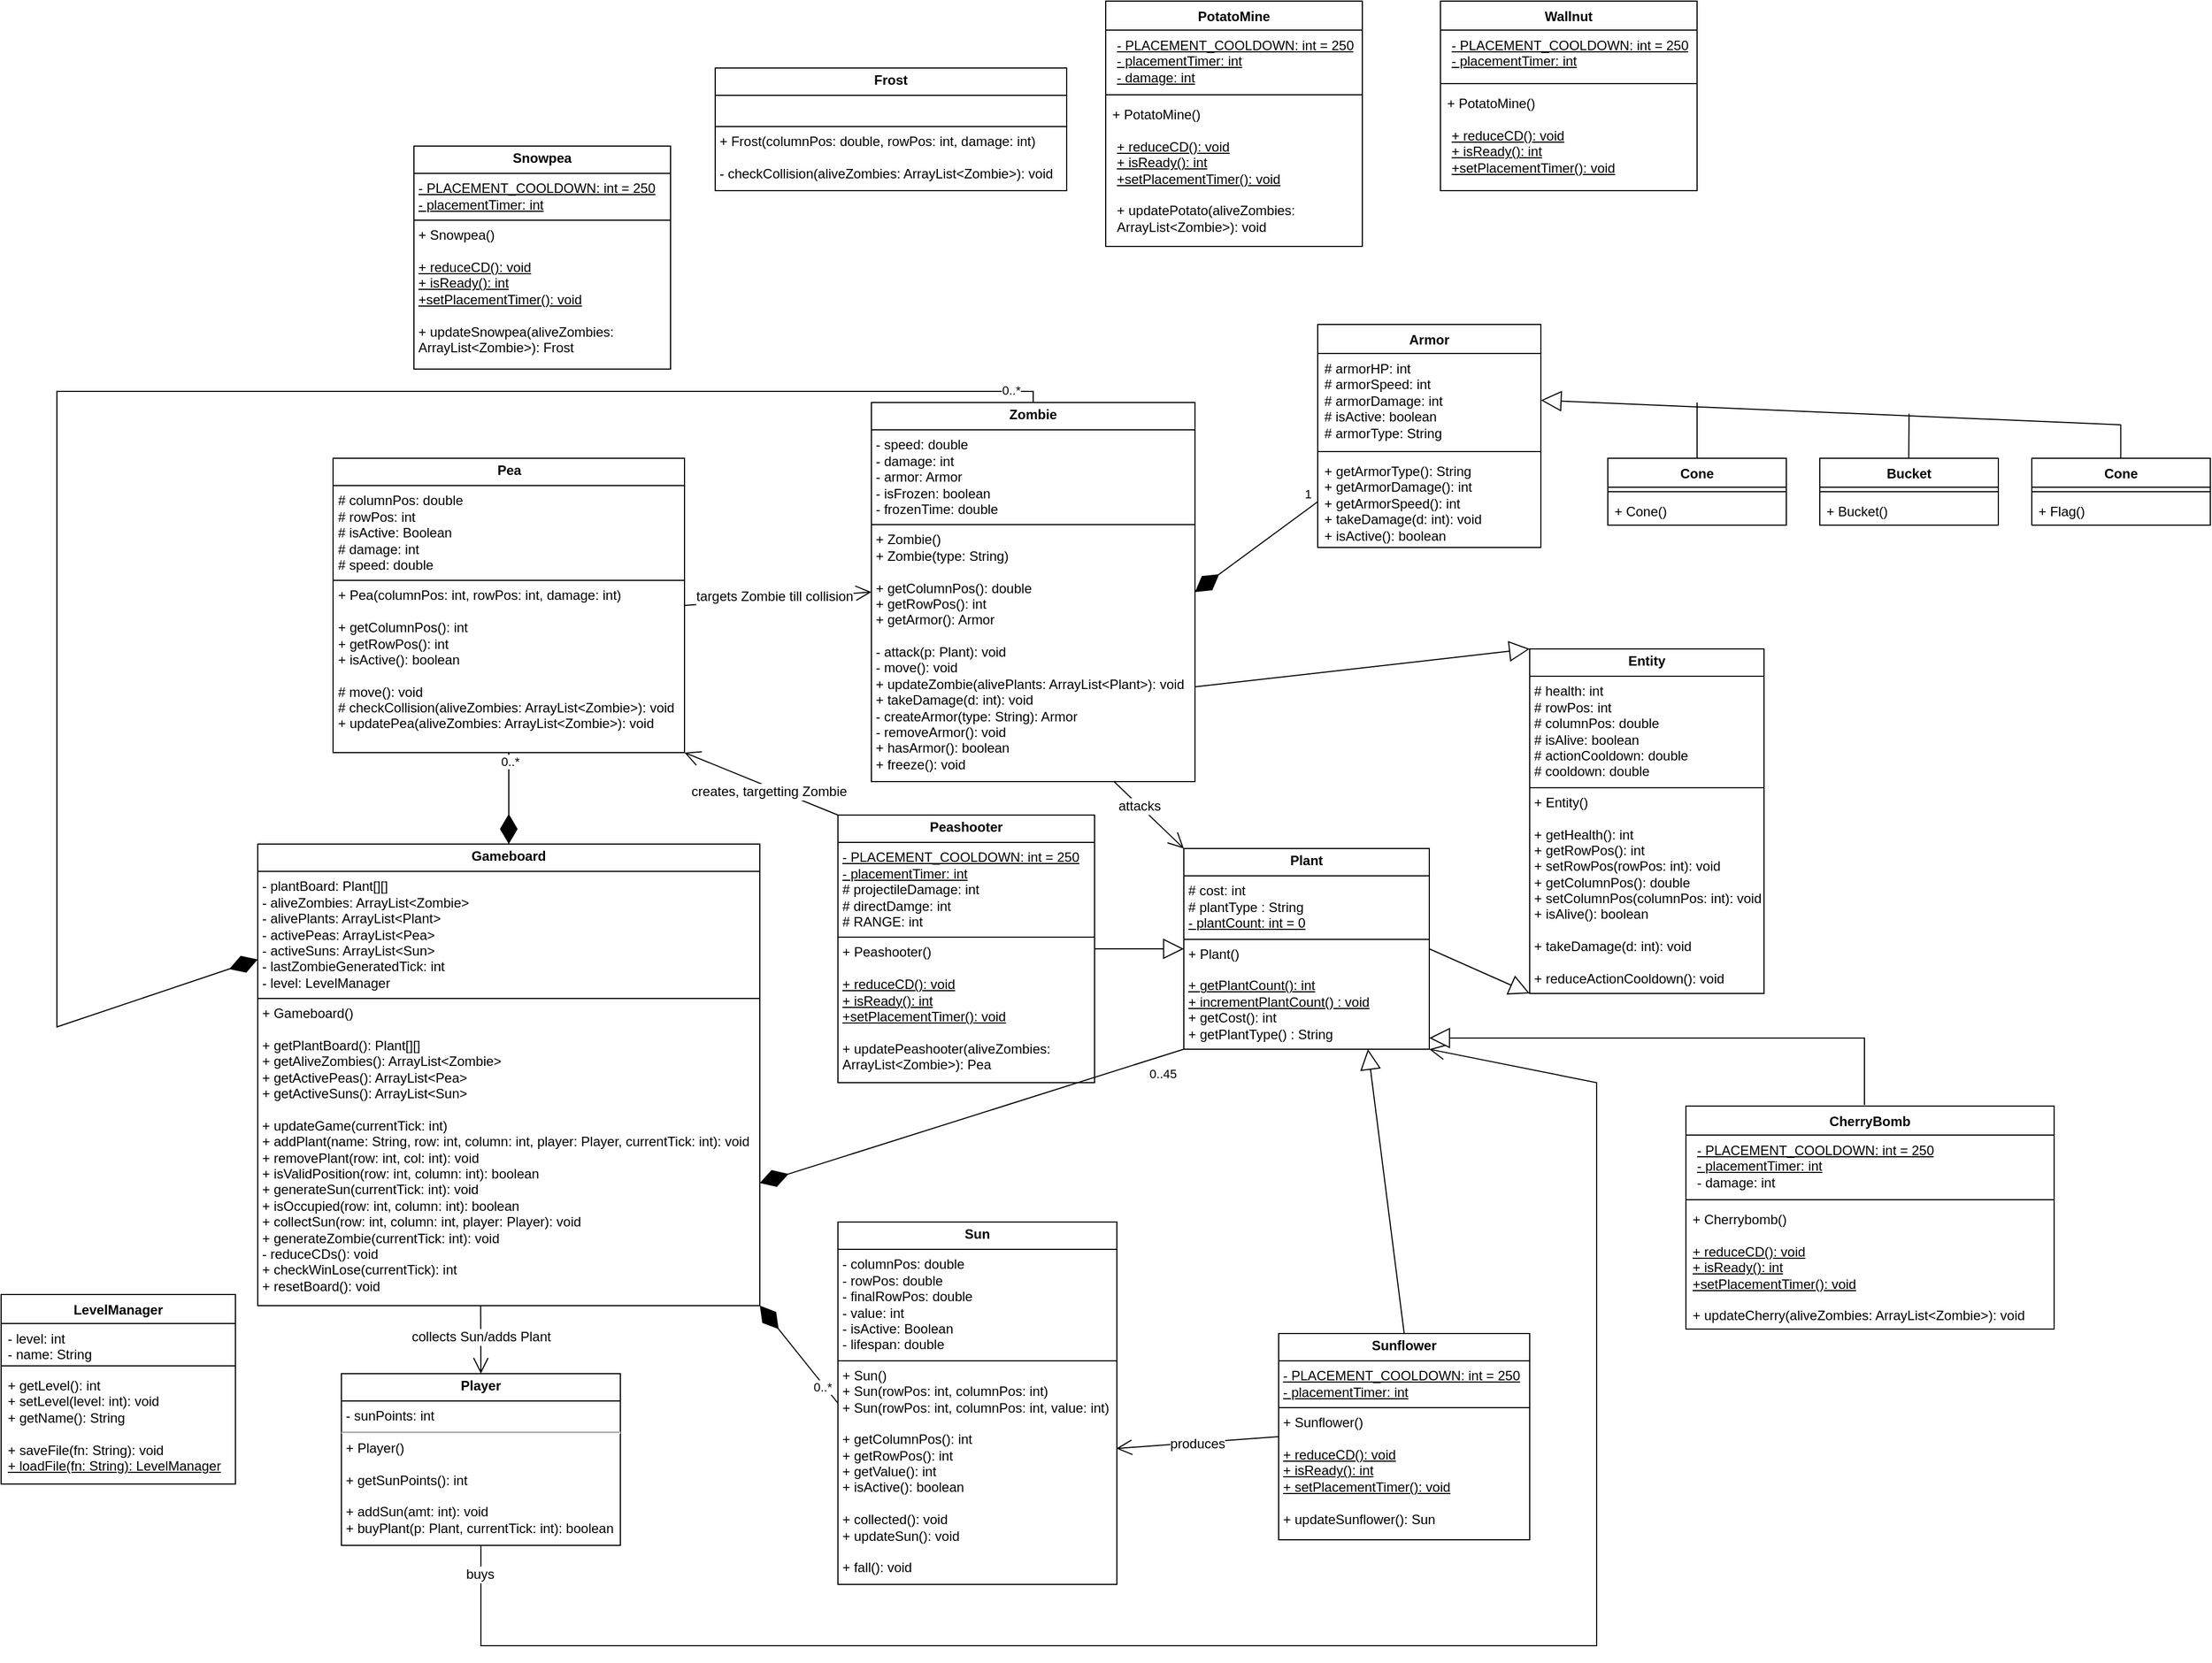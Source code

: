 <mxfile version="28.0.7">
  <diagram name="Page-1" id="GPC6U0_i0DCwLjvrMTU9">
    <mxGraphModel dx="920" dy="1675" grid="1" gridSize="10" guides="1" tooltips="1" connect="1" arrows="1" fold="1" page="1" pageScale="1" pageWidth="827" pageHeight="1169" math="0" shadow="0">
      <root>
        <mxCell id="0" />
        <mxCell id="1" parent="0" />
        <mxCell id="ltTBk6ZlmcBpMzxAJ-U_-1" value="&lt;p style=&quot;margin:0px;margin-top:4px;text-align:center;&quot;&gt;&lt;b&gt;Zombie&lt;/b&gt;&lt;/p&gt;&lt;hr size=&quot;1&quot; style=&quot;border-style:solid;&quot;&gt;&lt;p style=&quot;margin:0px;margin-left:4px;&quot;&gt;- speed: double&lt;span style=&quot;white-space: pre;&quot;&gt;&#x9;&lt;/span&gt;&lt;/p&gt;&lt;p style=&quot;margin:0px;margin-left:4px;&quot;&gt;- damage: int&lt;/p&gt;&lt;p style=&quot;margin:0px;margin-left:4px;&quot;&gt;- armor: Armor&lt;/p&gt;&lt;p style=&quot;margin:0px;margin-left:4px;&quot;&gt;- isFrozen: boolean&lt;/p&gt;&lt;p style=&quot;margin:0px;margin-left:4px;&quot;&gt;- frozenTime: double&lt;/p&gt;&lt;hr size=&quot;1&quot; style=&quot;border-style:solid;&quot;&gt;&lt;p style=&quot;margin:0px;margin-left:4px;&quot;&gt;+ Zombie()&lt;/p&gt;&lt;p style=&quot;margin:0px;margin-left:4px;&quot;&gt;+ Zombie(type: String)&lt;/p&gt;&lt;p style=&quot;margin: 0px 0px 0px 4px;&quot;&gt;&lt;br&gt;&lt;/p&gt;&lt;p style=&quot;margin: 0px 0px 0px 4px;&quot;&gt;+ getColumnPos(): double&lt;/p&gt;&lt;p style=&quot;margin: 0px 0px 0px 4px;&quot;&gt;+ getRowPos(): int&lt;/p&gt;&lt;p style=&quot;margin: 0px 0px 0px 4px;&quot;&gt;+ getArmor(): Armor&lt;/p&gt;&lt;p style=&quot;margin: 0px 0px 0px 4px;&quot;&gt;&lt;span style=&quot;background-color: transparent; color: light-dark(rgb(0, 0, 0), rgb(255, 255, 255));&quot;&gt;&lt;br&gt;&lt;/span&gt;&lt;/p&gt;&lt;p style=&quot;margin: 0px 0px 0px 4px;&quot;&gt;&lt;span style=&quot;background-color: transparent; color: light-dark(rgb(0, 0, 0), rgb(255, 255, 255));&quot;&gt;-&lt;/span&gt;&lt;span style=&quot;background-color: transparent; color: light-dark(rgb(0, 0, 0), rgb(255, 255, 255));&quot;&gt;&amp;nbsp;attack(p: Plant): void&lt;/span&gt;&lt;/p&gt;&lt;p style=&quot;margin: 0px 0px 0px 4px;&quot;&gt;- move(): void&lt;/p&gt;&lt;p style=&quot;margin: 0px 0px 0px 4px;&quot;&gt;+ updateZombie(alivePlants: ArrayList&amp;lt;Plant&amp;gt;): void&lt;/p&gt;&lt;p style=&quot;margin: 0px 0px 0px 4px;&quot;&gt;+ takeDamage(d: int): void&lt;/p&gt;&lt;p style=&quot;margin: 0px 0px 0px 4px;&quot;&gt;- createArmor(type: String): Armor&lt;/p&gt;&lt;p style=&quot;margin: 0px 0px 0px 4px;&quot;&gt;- removeArmor(): void&lt;/p&gt;&lt;p style=&quot;margin: 0px 0px 0px 4px;&quot;&gt;+ hasArmor(): boolean&lt;/p&gt;&lt;p style=&quot;margin: 0px 0px 0px 4px;&quot;&gt;+ freeze(): void&amp;nbsp;&lt;/p&gt;" style="verticalAlign=top;align=left;overflow=fill;html=1;whiteSpace=wrap;" parent="1" vertex="1">
          <mxGeometry x="870" y="-570" width="290" height="340" as="geometry" />
        </mxCell>
        <mxCell id="ltTBk6ZlmcBpMzxAJ-U_-2" value="&lt;p style=&quot;margin:0px;margin-top:4px;text-align:center;&quot;&gt;&lt;b&gt;Plant&lt;/b&gt;&lt;/p&gt;&lt;hr size=&quot;1&quot; style=&quot;border-style:solid;&quot;&gt;&lt;p style=&quot;margin:0px;margin-left:4px;&quot;&gt;# cost: int&lt;/p&gt;&lt;p style=&quot;margin:0px;margin-left:4px;&quot;&gt;# plantType : String&lt;/p&gt;&lt;p style=&quot;margin:0px;margin-left:4px;&quot;&gt;&lt;u&gt;- plantCount: int = 0&lt;/u&gt;&lt;/p&gt;&lt;hr size=&quot;1&quot; style=&quot;border-style:solid;&quot;&gt;&lt;p style=&quot;margin:0px;margin-left:4px;&quot;&gt;+ Plant()&lt;/p&gt;&lt;p style=&quot;margin:0px;margin-left:4px;&quot;&gt;&lt;br&gt;&lt;/p&gt;&lt;p style=&quot;margin:0px;margin-left:4px;&quot;&gt;&lt;u&gt;+ getPlantCount(): int&lt;/u&gt;&lt;/p&gt;&lt;p style=&quot;margin:0px;margin-left:4px;&quot;&gt;&lt;u&gt;+ incrementPlantCount() : void&lt;/u&gt;&lt;/p&gt;&lt;p style=&quot;margin:0px;margin-left:4px;&quot;&gt;+ getCost(): int&lt;/p&gt;&lt;p style=&quot;margin: 0px 0px 0px 4px;&quot;&gt;+ getPlantType() : String&lt;/p&gt;&lt;p style=&quot;margin: 0px 0px 0px 4px;&quot;&gt;&lt;span style=&quot;background-color: transparent; color: light-dark(rgb(0, 0, 0), rgb(255, 255, 255));&quot;&gt;&lt;br&gt;&lt;/span&gt;&lt;/p&gt;&lt;p style=&quot;margin: 0px 0px 0px 4px;&quot;&gt;&lt;span style=&quot;background-color: transparent; color: light-dark(rgb(0, 0, 0), rgb(255, 255, 255));&quot;&gt;&lt;br&gt;&lt;/span&gt;&lt;/p&gt;&lt;p style=&quot;margin: 0px 0px 0px 4px;&quot;&gt;&lt;span style=&quot;background-color: transparent; color: light-dark(rgb(0, 0, 0), rgb(255, 255, 255));&quot;&gt;&lt;br&gt;&lt;/span&gt;&lt;/p&gt;" style="verticalAlign=top;align=left;overflow=fill;html=1;whiteSpace=wrap;" parent="1" vertex="1">
          <mxGeometry x="1150" y="-170" width="220" height="180" as="geometry" />
        </mxCell>
        <mxCell id="ltTBk6ZlmcBpMzxAJ-U_-3" value="&lt;p style=&quot;margin:0px;margin-top:4px;text-align:center;&quot;&gt;&lt;b&gt;Sunflower&lt;/b&gt;&lt;/p&gt;&lt;hr size=&quot;1&quot; style=&quot;border-style:solid;&quot;&gt;&lt;p style=&quot;margin:0px;margin-left:4px;&quot;&gt;&lt;u style=&quot;background-color: transparent; color: light-dark(rgb(0, 0, 0), rgb(255, 255, 255));&quot;&gt;- PLACEMENT_COOLDOWN: int = 250&lt;/u&gt;&lt;/p&gt;&lt;p style=&quot;margin: 0px 0px 0px 4px;&quot;&gt;&lt;u&gt;- placementTimer: int&lt;/u&gt;&lt;/p&gt;&lt;hr size=&quot;1&quot; style=&quot;border-style:solid;&quot;&gt;&lt;p style=&quot;margin:0px;margin-left:4px;&quot;&gt;+ Sunflower()&lt;/p&gt;&lt;p style=&quot;margin:0px;margin-left:4px;&quot;&gt;&lt;u style=&quot;background-color: transparent; color: light-dark(rgb(0, 0, 0), rgb(255, 255, 255));&quot;&gt;&lt;br&gt;&lt;/u&gt;&lt;/p&gt;&lt;p style=&quot;margin:0px;margin-left:4px;&quot;&gt;&lt;u style=&quot;background-color: transparent; color: light-dark(rgb(0, 0, 0), rgb(255, 255, 255));&quot;&gt;+ reduceCD(): void&lt;/u&gt;&lt;/p&gt;&lt;p style=&quot;margin:0px;margin-left:4px;&quot;&gt;&lt;u style=&quot;background-color: transparent; color: light-dark(rgb(0, 0, 0), rgb(255, 255, 255));&quot;&gt;+ isReady(): int&lt;/u&gt;&lt;/p&gt;&lt;p style=&quot;margin:0px;margin-left:4px;&quot;&gt;&lt;u style=&quot;background-color: transparent; color: light-dark(rgb(0, 0, 0), rgb(255, 255, 255));&quot;&gt;+ setPlacementTimer(): void&lt;/u&gt;&lt;/p&gt;&lt;p style=&quot;margin:0px;margin-left:4px;&quot;&gt;&lt;br&gt;&lt;/p&gt;&lt;p style=&quot;margin:0px;margin-left:4px;&quot;&gt;+ updateSunflower(): Sun&lt;/p&gt;&lt;p style=&quot;margin:0px;margin-left:4px;&quot;&gt;&lt;br&gt;&lt;/p&gt;&lt;p style=&quot;margin:0px;margin-left:4px;&quot;&gt;&lt;br&gt;&lt;/p&gt;" style="verticalAlign=top;align=left;overflow=fill;html=1;whiteSpace=wrap;" parent="1" vertex="1">
          <mxGeometry x="1235" y="265" width="225" height="185" as="geometry" />
        </mxCell>
        <mxCell id="ltTBk6ZlmcBpMzxAJ-U_-4" value="&lt;p style=&quot;margin:0px;margin-top:4px;text-align:center;&quot;&gt;&lt;b&gt;Entity&lt;/b&gt;&lt;/p&gt;&lt;hr size=&quot;1&quot; style=&quot;border-style:solid;&quot;&gt;&lt;p style=&quot;margin:0px;margin-left:4px;&quot;&gt;# health: int&lt;/p&gt;&lt;p style=&quot;margin:0px;margin-left:4px;&quot;&gt;# rowPos: int&lt;/p&gt;&lt;p style=&quot;margin:0px;margin-left:4px;&quot;&gt;# columnPos: double&lt;/p&gt;&lt;p style=&quot;margin:0px;margin-left:4px;&quot;&gt;# isAlive: boolean&lt;/p&gt;&lt;p style=&quot;margin:0px;margin-left:4px;&quot;&gt;# actionCooldown: double&lt;/p&gt;&lt;p style=&quot;margin:0px;margin-left:4px;&quot;&gt;# cooldown: double&lt;/p&gt;&lt;hr size=&quot;1&quot; style=&quot;border-style:solid;&quot;&gt;&lt;p style=&quot;margin:0px;margin-left:4px;&quot;&gt;+ Entity()&lt;/p&gt;&lt;p style=&quot;margin:0px;margin-left:4px;&quot;&gt;&lt;br&gt;&lt;/p&gt;&lt;p style=&quot;margin: 0px 0px 0px 4px;&quot;&gt;+ getHealth(): int&lt;/p&gt;&lt;p style=&quot;margin: 0px 0px 0px 4px;&quot;&gt;+ getRowPos(): int&lt;/p&gt;&lt;p style=&quot;margin: 0px 0px 0px 4px;&quot;&gt;+ setRowPos(rowPos: int): void&lt;/p&gt;&lt;p style=&quot;margin: 0px 0px 0px 4px;&quot;&gt;+ getColumnPos(): double&lt;/p&gt;&lt;p style=&quot;margin: 0px 0px 0px 4px;&quot;&gt;+ setColumnPos(columnPos: int): void&lt;/p&gt;&lt;p style=&quot;margin: 0px 0px 0px 4px;&quot;&gt;+ isAlive(): boolean&lt;/p&gt;&lt;p style=&quot;margin: 0px 0px 0px 4px;&quot;&gt;&lt;br&gt;&lt;/p&gt;&lt;p style=&quot;margin:0px;margin-left:4px;&quot;&gt;+ takeDamage(d: int): void&lt;/p&gt;&lt;p style=&quot;margin:0px;margin-left:4px;&quot;&gt;&lt;br&gt;&lt;/p&gt;&lt;p style=&quot;margin:0px;margin-left:4px;&quot;&gt;+ reduceActionCooldown(): void&lt;/p&gt;&lt;p style=&quot;margin:0px;margin-left:4px;&quot;&gt;&lt;br&gt;&lt;/p&gt;" style="verticalAlign=top;align=left;overflow=fill;html=1;whiteSpace=wrap;" parent="1" vertex="1">
          <mxGeometry x="1460" y="-349" width="210" height="309" as="geometry" />
        </mxCell>
        <mxCell id="ltTBk6ZlmcBpMzxAJ-U_-5" value="&lt;p style=&quot;margin:0px;margin-top:4px;text-align:center;&quot;&gt;&lt;b&gt;Peashooter&lt;/b&gt;&lt;/p&gt;&lt;hr size=&quot;1&quot; style=&quot;border-style:solid;&quot;&gt;&lt;p style=&quot;margin: 0px 0px 0px 4px;&quot;&gt;&lt;u&gt;- PLACEMENT_COOLDOWN: int = 250&lt;/u&gt;&lt;/p&gt;&lt;p style=&quot;margin: 0px 0px 0px 4px;&quot;&gt;&lt;u&gt;- placementTimer: int&lt;/u&gt;&lt;/p&gt;&lt;p style=&quot;margin:0px;margin-left:4px;&quot;&gt;&lt;span style=&quot;background-color: transparent; color: light-dark(rgb(0, 0, 0), rgb(255, 255, 255));&quot;&gt;# projectileDamage: int&lt;/span&gt;&lt;/p&gt;&lt;p style=&quot;margin:0px;margin-left:4px;&quot;&gt;# directDamge: int&lt;/p&gt;&lt;p style=&quot;margin:0px;margin-left:4px;&quot;&gt;# RANGE: int&lt;/p&gt;&lt;hr size=&quot;1&quot; style=&quot;border-style:solid;&quot;&gt;&lt;p style=&quot;margin:0px;margin-left:4px;&quot;&gt;+ Peashooter()&lt;/p&gt;&lt;p style=&quot;margin:0px;margin-left:4px;&quot;&gt;&lt;br&gt;&lt;/p&gt;&lt;p style=&quot;margin: 0px 0px 0px 4px;&quot;&gt;&lt;u style=&quot;background-color: transparent; color: light-dark(rgb(0, 0, 0), rgb(255, 255, 255));&quot;&gt;+ reduceCD(): void&lt;/u&gt;&lt;/p&gt;&lt;p style=&quot;margin: 0px 0px 0px 4px;&quot;&gt;&lt;u style=&quot;background-color: transparent; color: light-dark(rgb(0, 0, 0), rgb(255, 255, 255));&quot;&gt;+ isReady(): int&lt;/u&gt;&lt;/p&gt;&lt;p style=&quot;margin: 0px 0px 0px 4px;&quot;&gt;&lt;u style=&quot;background-color: transparent; color: light-dark(rgb(0, 0, 0), rgb(255, 255, 255));&quot;&gt;+setPlacementTimer(): void&lt;/u&gt;&lt;/p&gt;&lt;p style=&quot;margin: 0px 0px 0px 4px;&quot;&gt;&lt;span style=&quot;background-color: transparent; color: light-dark(rgb(0, 0, 0), rgb(255, 255, 255));&quot;&gt;&lt;br&gt;&lt;/span&gt;&lt;/p&gt;&lt;p style=&quot;margin: 0px 0px 0px 4px;&quot;&gt;+ updatePeashooter(aliveZombies: ArrayList&amp;lt;Zombie&amp;gt;): Pea&lt;/p&gt;" style="verticalAlign=top;align=left;overflow=fill;html=1;whiteSpace=wrap;" parent="1" vertex="1">
          <mxGeometry x="840" y="-200" width="230" height="240" as="geometry" />
        </mxCell>
        <mxCell id="ltTBk6ZlmcBpMzxAJ-U_-6" value="&lt;p style=&quot;margin:0px;margin-top:4px;text-align:center;&quot;&gt;&lt;b&gt;Player&lt;/b&gt;&lt;/p&gt;&lt;hr size=&quot;1&quot; style=&quot;border-style:solid;&quot;&gt;&lt;p style=&quot;margin:0px;margin-left:4px;&quot;&gt;&lt;span style=&quot;background-color: transparent; color: light-dark(rgb(0, 0, 0), rgb(255, 255, 255));&quot;&gt;- sunPoints: int&lt;/span&gt;&lt;/p&gt;&lt;hr&gt;&lt;p style=&quot;margin:0px;margin-left:4px;&quot;&gt;+ Player()&lt;/p&gt;&lt;p style=&quot;margin:0px;margin-left:4px;&quot;&gt;&lt;br&gt;&lt;/p&gt;&lt;p style=&quot;margin:0px;margin-left:4px;&quot;&gt;+ getSunPoints(): int&lt;/p&gt;&lt;p style=&quot;margin:0px;margin-left:4px;&quot;&gt;&lt;br&gt;&lt;/p&gt;&lt;p style=&quot;margin:0px;margin-left:4px;&quot;&gt;+ addSun(amt: int): void&lt;/p&gt;&lt;p style=&quot;margin:0px;margin-left:4px;&quot;&gt;+ buyPlant(p: Plant, currentTick: int): boolean&lt;/p&gt;&lt;p style=&quot;margin:0px;margin-left:4px;&quot;&gt;&lt;br&gt;&lt;/p&gt;" style="verticalAlign=top;align=left;overflow=fill;html=1;whiteSpace=wrap;" parent="1" vertex="1">
          <mxGeometry x="395" y="301" width="250" height="154" as="geometry" />
        </mxCell>
        <mxCell id="ltTBk6ZlmcBpMzxAJ-U_-7" value="&lt;p style=&quot;margin:0px;margin-top:4px;text-align:center;&quot;&gt;&lt;b&gt;Gameboard&lt;/b&gt;&lt;/p&gt;&lt;hr size=&quot;1&quot; style=&quot;border-style:solid;&quot;&gt;&lt;p style=&quot;margin:0px;margin-left:4px;&quot;&gt;&lt;span style=&quot;background-color: transparent; color: light-dark(rgb(0, 0, 0), rgb(255, 255, 255));&quot;&gt;- plantBoard: Plant[][]&lt;/span&gt;&lt;/p&gt;&lt;p style=&quot;margin:0px;margin-left:4px;&quot;&gt;- aliveZombies: ArrayList&amp;lt;Zombie&amp;gt;&lt;/p&gt;&lt;p style=&quot;margin:0px;margin-left:4px;&quot;&gt;- alivePlants: ArrayList&amp;lt;Plant&amp;gt;&lt;/p&gt;&lt;p style=&quot;margin:0px;margin-left:4px;&quot;&gt;- activePeas: ArrayList&amp;lt;Pea&amp;gt;&lt;/p&gt;&lt;p style=&quot;margin:0px;margin-left:4px;&quot;&gt;- activeSuns: ArrayList&amp;lt;Sun&amp;gt;&lt;/p&gt;&lt;p style=&quot;margin:0px;margin-left:4px;&quot;&gt;- lastZombieGeneratedTick: int&lt;/p&gt;&lt;p style=&quot;margin:0px;margin-left:4px;&quot;&gt;- level: LevelManager&lt;/p&gt;&lt;hr size=&quot;1&quot; style=&quot;border-style:solid;&quot;&gt;&lt;p style=&quot;margin:0px;margin-left:4px;&quot;&gt;+ Gameboard()&lt;/p&gt;&lt;p style=&quot;margin:0px;margin-left:4px;&quot;&gt;&lt;br&gt;&lt;/p&gt;&lt;p style=&quot;margin:0px;margin-left:4px;&quot;&gt;+ getPlantBoard(): Plant[][]&lt;/p&gt;&lt;p style=&quot;margin:0px;margin-left:4px;&quot;&gt;+ getAliveZombies(): ArrayList&amp;lt;Zombie&amp;gt;&lt;/p&gt;&lt;p style=&quot;margin:0px;margin-left:4px;&quot;&gt;+ getActivePeas(): ArrayList&amp;lt;Pea&amp;gt;&lt;/p&gt;&lt;p style=&quot;margin:0px;margin-left:4px;&quot;&gt;+ getActiveSuns(): ArrayList&amp;lt;Sun&amp;gt;&lt;/p&gt;&lt;p style=&quot;margin:0px;margin-left:4px;&quot;&gt;&lt;br&gt;&lt;/p&gt;&lt;p style=&quot;margin:0px;margin-left:4px;&quot;&gt;&lt;span style=&quot;white-space-collapse: preserve;&quot;&gt;+ updateGame(currentTick: int)&lt;/span&gt;&lt;/p&gt;&lt;p style=&quot;margin:0px;margin-left:4px;&quot;&gt;&lt;span style=&quot;white-space-collapse: preserve;&quot;&gt;+ addPlant(name: String, row: int, column: int, player: Player, currentTick: int): void&lt;/span&gt;&lt;span style=&quot;white-space-collapse: preserve;&quot;&gt;&lt;/span&gt;&lt;/p&gt;&lt;p style=&quot;margin:0px;margin-left:4px;&quot;&gt;&lt;span style=&quot;white-space-collapse: preserve;&quot;&gt;+ removePlant(row: int, col: int): void&lt;/span&gt;&lt;/p&gt;&lt;p style=&quot;margin:0px;margin-left:4px;&quot;&gt;&lt;span style=&quot;white-space-collapse: preserve;&quot;&gt;+ isValidPosition(row: int, column: int): boolean&lt;/span&gt;&lt;/p&gt;&lt;p style=&quot;margin:0px;margin-left:4px;&quot;&gt;+ generateSun(currentTick: int): void&lt;/p&gt;&lt;p style=&quot;margin:0px;margin-left:4px;&quot;&gt;+ isOccupied(row: int, column: int): boolean&lt;/p&gt;&lt;p style=&quot;margin:0px;margin-left:4px;&quot;&gt;+ collectSun(row: int, column: int, player: Player): void&lt;/p&gt;&lt;p style=&quot;margin:0px;margin-left:4px;&quot;&gt;+ generateZombie(currentTick: int): void&lt;/p&gt;&lt;p style=&quot;margin:0px;margin-left:4px;&quot;&gt;- reduceCDs(): void&lt;/p&gt;&lt;p style=&quot;margin:0px;margin-left:4px;&quot;&gt;+ checkWinLose(currentTick): int&lt;/p&gt;&lt;p style=&quot;margin:0px;margin-left:4px;&quot;&gt;+ resetBoard(): void&lt;/p&gt;" style="verticalAlign=top;align=left;overflow=fill;html=1;whiteSpace=wrap;" parent="1" vertex="1">
          <mxGeometry x="320" y="-174" width="450" height="414" as="geometry" />
        </mxCell>
        <mxCell id="ltTBk6ZlmcBpMzxAJ-U_-8" value="&lt;p style=&quot;margin:0px;margin-top:4px;text-align:center;&quot;&gt;&lt;b&gt;Sun&lt;/b&gt;&lt;/p&gt;&lt;hr size=&quot;1&quot; style=&quot;border-style:solid;&quot;&gt;&lt;p style=&quot;margin:0px;margin-left:4px;&quot;&gt;- columnPos: double&lt;/p&gt;&lt;p style=&quot;margin:0px;margin-left:4px;&quot;&gt;- rowPos: double&lt;/p&gt;&lt;p style=&quot;margin:0px;margin-left:4px;&quot;&gt;- finalRowPos: double&lt;/p&gt;&lt;p style=&quot;margin:0px;margin-left:4px;&quot;&gt;- value: int&lt;/p&gt;&lt;p style=&quot;margin:0px;margin-left:4px;&quot;&gt;- isActive: Boolean&lt;/p&gt;&lt;p style=&quot;margin:0px;margin-left:4px;&quot;&gt;- lifespan: double&lt;/p&gt;&lt;hr size=&quot;1&quot; style=&quot;border-style:solid;&quot;&gt;&lt;p style=&quot;margin:0px;margin-left:4px;&quot;&gt;+ Sun()&lt;/p&gt;&lt;p style=&quot;margin:0px;margin-left:4px;&quot;&gt;+ Sun(rowPos: int, columnPos: int)&lt;/p&gt;&lt;p style=&quot;margin:0px;margin-left:4px;&quot;&gt;+ Sun(&lt;span style=&quot;background-color: transparent; color: light-dark(rgb(0, 0, 0), rgb(255, 255, 255));&quot;&gt;rowPos: int, columnPos: int, value: int)&lt;/span&gt;&lt;/p&gt;&lt;p style=&quot;margin:0px;margin-left:4px;&quot;&gt;&lt;br&gt;&lt;/p&gt;&lt;p style=&quot;margin:0px;margin-left:4px;&quot;&gt;+ getColumnPos(): int&lt;/p&gt;&lt;p style=&quot;margin:0px;margin-left:4px;&quot;&gt;+ getRowPos(): int&lt;/p&gt;&lt;p style=&quot;margin:0px;margin-left:4px;&quot;&gt;+ getValue(): int&lt;/p&gt;&lt;p style=&quot;margin:0px;margin-left:4px;&quot;&gt;+ isActive(): boolean&lt;/p&gt;&lt;p style=&quot;margin:0px;margin-left:4px;&quot;&gt;&lt;br&gt;&lt;/p&gt;&lt;p style=&quot;margin:0px;margin-left:4px;&quot;&gt;+ collected(): void&lt;/p&gt;&lt;p style=&quot;margin:0px;margin-left:4px;&quot;&gt;+ updateSun(): void&lt;/p&gt;&lt;p style=&quot;margin:0px;margin-left:4px;&quot;&gt;&lt;br&gt;&lt;/p&gt;&lt;p style=&quot;margin:0px;margin-left:4px;&quot;&gt;+ fall(): void&lt;/p&gt;" style="verticalAlign=top;align=left;overflow=fill;html=1;whiteSpace=wrap;" parent="1" vertex="1">
          <mxGeometry x="840" y="165" width="250" height="325" as="geometry" />
        </mxCell>
        <mxCell id="ltTBk6ZlmcBpMzxAJ-U_-9" value="&lt;p style=&quot;margin:0px;margin-top:4px;text-align:center;&quot;&gt;&lt;b&gt;Pea&lt;/b&gt;&lt;/p&gt;&lt;hr size=&quot;1&quot; style=&quot;border-style:solid;&quot;&gt;&lt;p style=&quot;margin:0px;margin-left:4px;&quot;&gt;# columnPos: double&lt;/p&gt;&lt;p style=&quot;margin:0px;margin-left:4px;&quot;&gt;# rowPos: int&lt;/p&gt;&lt;p style=&quot;margin:0px;margin-left:4px;&quot;&gt;# isActive: Boolean&lt;/p&gt;&lt;p style=&quot;margin:0px;margin-left:4px;&quot;&gt;# damage: int&lt;/p&gt;&lt;p style=&quot;margin:0px;margin-left:4px;&quot;&gt;# speed: double&lt;/p&gt;&lt;hr size=&quot;1&quot; style=&quot;border-style:solid;&quot;&gt;&lt;p style=&quot;margin:0px;margin-left:4px;&quot;&gt;+ Pea(columnPos: int, rowPos: int, damage: int)&lt;/p&gt;&lt;p style=&quot;margin:0px;margin-left:4px;&quot;&gt;&lt;br&gt;&lt;/p&gt;&lt;p style=&quot;margin:0px;margin-left:4px;&quot;&gt;+ getColumnPos(): int&lt;/p&gt;&lt;p style=&quot;margin:0px;margin-left:4px;&quot;&gt;+ getRowPos(): int&lt;/p&gt;&lt;p style=&quot;margin:0px;margin-left:4px;&quot;&gt;+ isActive(): boolean&lt;/p&gt;&lt;p style=&quot;margin:0px;margin-left:4px;&quot;&gt;&lt;br&gt;&lt;/p&gt;&lt;p style=&quot;margin: 0px 0px 0px 4px;&quot;&gt;# move(): void&lt;/p&gt;&lt;p style=&quot;margin: 0px 0px 0px 4px;&quot;&gt;# checkCollision(&lt;span style=&quot;background-color: transparent; color: light-dark(rgb(0, 0, 0), rgb(255, 255, 255));&quot;&gt;aliveZombies: ArrayList&amp;lt;Zombie&amp;gt;&lt;/span&gt;&lt;span style=&quot;background-color: transparent; color: light-dark(rgb(0, 0, 0), rgb(255, 255, 255));&quot;&gt;): void&lt;/span&gt;&lt;/p&gt;&lt;p style=&quot;margin:0px;margin-left:4px;&quot;&gt;+ updatePea(aliveZombies: ArrayList&amp;lt;Zombie&amp;gt;): void&lt;/p&gt;" style="verticalAlign=top;align=left;overflow=fill;html=1;whiteSpace=wrap;" parent="1" vertex="1">
          <mxGeometry x="387.5" y="-520" width="315" height="264" as="geometry" />
        </mxCell>
        <mxCell id="ltTBk6ZlmcBpMzxAJ-U_-11" value="" style="endArrow=block;endSize=16;endFill=0;html=1;rounded=0;exitX=1;exitY=0.5;exitDx=0;exitDy=0;entryX=0;entryY=1;entryDx=0;entryDy=0;" parent="1" source="ltTBk6ZlmcBpMzxAJ-U_-2" target="ltTBk6ZlmcBpMzxAJ-U_-4" edge="1">
          <mxGeometry width="160" relative="1" as="geometry">
            <mxPoint x="1370.0" y="16" as="sourcePoint" />
            <mxPoint x="1450.0" y="-63" as="targetPoint" />
          </mxGeometry>
        </mxCell>
        <mxCell id="ltTBk6ZlmcBpMzxAJ-U_-12" value="" style="endArrow=block;endSize=16;endFill=0;html=1;rounded=0;exitX=1;exitY=0.75;exitDx=0;exitDy=0;entryX=0;entryY=0;entryDx=0;entryDy=0;" parent="1" source="ltTBk6ZlmcBpMzxAJ-U_-1" target="ltTBk6ZlmcBpMzxAJ-U_-4" edge="1">
          <mxGeometry width="160" relative="1" as="geometry">
            <mxPoint x="1190" y="-420" as="sourcePoint" />
            <mxPoint x="1270" y="-630" as="targetPoint" />
          </mxGeometry>
        </mxCell>
        <mxCell id="ltTBk6ZlmcBpMzxAJ-U_-13" value="" style="endArrow=block;endSize=16;endFill=0;html=1;rounded=0;exitX=0.5;exitY=0;exitDx=0;exitDy=0;entryX=0.75;entryY=1;entryDx=0;entryDy=0;" parent="1" source="ltTBk6ZlmcBpMzxAJ-U_-3" target="ltTBk6ZlmcBpMzxAJ-U_-2" edge="1">
          <mxGeometry width="160" relative="1" as="geometry">
            <mxPoint x="1140" y="212.5" as="sourcePoint" />
            <mxPoint x="1270" y="130" as="targetPoint" />
          </mxGeometry>
        </mxCell>
        <mxCell id="ltTBk6ZlmcBpMzxAJ-U_-14" value="" style="endArrow=block;endSize=16;endFill=0;html=1;rounded=0;exitX=1;exitY=0.5;exitDx=0;exitDy=0;entryX=0;entryY=0.5;entryDx=0;entryDy=0;" parent="1" source="ltTBk6ZlmcBpMzxAJ-U_-5" target="ltTBk6ZlmcBpMzxAJ-U_-2" edge="1">
          <mxGeometry x="0.234" y="-8" width="160" relative="1" as="geometry">
            <mxPoint x="1060.0" y="-13" as="sourcePoint" />
            <mxPoint x="1150.0" y="16" as="targetPoint" />
            <mxPoint x="-1" as="offset" />
          </mxGeometry>
        </mxCell>
        <mxCell id="ltTBk6ZlmcBpMzxAJ-U_-15" value="" style="endArrow=diamondThin;endFill=1;endSize=24;html=1;rounded=0;exitX=0.5;exitY=0;exitDx=0;exitDy=0;entryX=0;entryY=0.25;entryDx=0;entryDy=0;" parent="1" source="ltTBk6ZlmcBpMzxAJ-U_-1" target="ltTBk6ZlmcBpMzxAJ-U_-7" edge="1">
          <mxGeometry width="160" relative="1" as="geometry">
            <mxPoint x="1480" y="-417.5" as="sourcePoint" />
            <mxPoint x="1010" y="-420" as="targetPoint" />
            <Array as="points">
              <mxPoint x="1015" y="-580" />
              <mxPoint x="140" y="-580" />
              <mxPoint x="140" y="-10" />
            </Array>
          </mxGeometry>
        </mxCell>
        <mxCell id="ltTBk6ZlmcBpMzxAJ-U_-16" value="0..*" style="edgeLabel;html=1;align=center;verticalAlign=middle;resizable=0;points=[];" parent="ltTBk6ZlmcBpMzxAJ-U_-15" vertex="1" connectable="0">
          <mxGeometry x="-0.963" y="-1" relative="1" as="geometry">
            <mxPoint as="offset" />
          </mxGeometry>
        </mxCell>
        <mxCell id="ltTBk6ZlmcBpMzxAJ-U_-21" value="" style="endArrow=diamondThin;endFill=1;endSize=24;html=1;rounded=0;exitX=0;exitY=0.5;exitDx=0;exitDy=0;entryX=1;entryY=1;entryDx=0;entryDy=0;" parent="1" source="ltTBk6ZlmcBpMzxAJ-U_-8" target="ltTBk6ZlmcBpMzxAJ-U_-7" edge="1">
          <mxGeometry width="160" relative="1" as="geometry">
            <mxPoint x="910" y="265" as="sourcePoint" />
            <mxPoint x="1070" y="265" as="targetPoint" />
          </mxGeometry>
        </mxCell>
        <mxCell id="ltTBk6ZlmcBpMzxAJ-U_-22" value="0..*" style="edgeLabel;html=1;align=center;verticalAlign=middle;resizable=0;points=[];" parent="ltTBk6ZlmcBpMzxAJ-U_-21" vertex="1" connectable="0">
          <mxGeometry x="-0.643" y="2" relative="1" as="geometry">
            <mxPoint as="offset" />
          </mxGeometry>
        </mxCell>
        <mxCell id="ltTBk6ZlmcBpMzxAJ-U_-23" value="" style="endArrow=diamondThin;endFill=1;endSize=24;html=1;rounded=0;exitX=0.5;exitY=1;exitDx=0;exitDy=0;entryX=0.5;entryY=0;entryDx=0;entryDy=0;" parent="1" source="ltTBk6ZlmcBpMzxAJ-U_-9" target="ltTBk6ZlmcBpMzxAJ-U_-7" edge="1">
          <mxGeometry width="160" relative="1" as="geometry">
            <mxPoint x="490" y="-220" as="sourcePoint" />
            <mxPoint x="545" y="-89" as="targetPoint" />
          </mxGeometry>
        </mxCell>
        <mxCell id="ltTBk6ZlmcBpMzxAJ-U_-24" value="0..*" style="edgeLabel;html=1;align=center;verticalAlign=middle;resizable=0;points=[];" parent="ltTBk6ZlmcBpMzxAJ-U_-23" vertex="1" connectable="0">
          <mxGeometry x="-0.8" y="1" relative="1" as="geometry">
            <mxPoint as="offset" />
          </mxGeometry>
        </mxCell>
        <mxCell id="ltTBk6ZlmcBpMzxAJ-U_-25" value="" style="endArrow=open;endFill=1;endSize=12;html=1;rounded=0;fontSize=12;curved=1;exitX=0;exitY=0;exitDx=0;exitDy=0;entryX=1;entryY=1;entryDx=0;entryDy=0;" parent="1" source="ltTBk6ZlmcBpMzxAJ-U_-5" target="ltTBk6ZlmcBpMzxAJ-U_-9" edge="1">
          <mxGeometry width="160" relative="1" as="geometry">
            <mxPoint x="820" y="-230" as="sourcePoint" />
            <mxPoint x="975" y="-310" as="targetPoint" />
          </mxGeometry>
        </mxCell>
        <mxCell id="ltTBk6ZlmcBpMzxAJ-U_-26" value="creates, targetting Zombie" style="edgeLabel;html=1;align=center;verticalAlign=middle;resizable=0;points=[];fontSize=12;" parent="ltTBk6ZlmcBpMzxAJ-U_-25" vertex="1" connectable="0">
          <mxGeometry x="0.064" y="4" relative="1" as="geometry">
            <mxPoint x="12" y="5" as="offset" />
          </mxGeometry>
        </mxCell>
        <mxCell id="ltTBk6ZlmcBpMzxAJ-U_-27" value="" style="endArrow=open;endFill=1;endSize=12;html=1;rounded=0;fontSize=12;curved=1;entryX=0;entryY=0.5;entryDx=0;entryDy=0;exitX=1;exitY=0.5;exitDx=0;exitDy=0;" parent="1" source="ltTBk6ZlmcBpMzxAJ-U_-9" target="ltTBk6ZlmcBpMzxAJ-U_-1" edge="1">
          <mxGeometry width="160" relative="1" as="geometry">
            <mxPoint x="740" y="-500" as="sourcePoint" />
            <mxPoint x="962.5" y="-470" as="targetPoint" />
          </mxGeometry>
        </mxCell>
        <mxCell id="ltTBk6ZlmcBpMzxAJ-U_-28" value="targets Zombie till collision" style="edgeLabel;html=1;align=center;verticalAlign=middle;resizable=0;points=[];fontSize=12;" parent="ltTBk6ZlmcBpMzxAJ-U_-27" vertex="1" connectable="0">
          <mxGeometry x="0.064" y="4" relative="1" as="geometry">
            <mxPoint x="-9" y="2" as="offset" />
          </mxGeometry>
        </mxCell>
        <mxCell id="ltTBk6ZlmcBpMzxAJ-U_-29" value="" style="endArrow=open;endFill=1;endSize=12;html=1;rounded=0;fontSize=12;curved=1;exitX=0;exitY=0.5;exitDx=0;exitDy=0;entryX=0.998;entryY=0.625;entryDx=0;entryDy=0;entryPerimeter=0;" parent="1" source="ltTBk6ZlmcBpMzxAJ-U_-3" target="ltTBk6ZlmcBpMzxAJ-U_-8" edge="1">
          <mxGeometry width="160" relative="1" as="geometry">
            <mxPoint x="900" y="285" as="sourcePoint" />
            <mxPoint x="1060" y="325" as="targetPoint" />
          </mxGeometry>
        </mxCell>
        <mxCell id="ltTBk6ZlmcBpMzxAJ-U_-30" value="produces" style="edgeLabel;html=1;align=center;verticalAlign=middle;resizable=0;points=[];fontSize=12;" parent="ltTBk6ZlmcBpMzxAJ-U_-29" vertex="1" connectable="0">
          <mxGeometry x="0.007" y="1" relative="1" as="geometry">
            <mxPoint as="offset" />
          </mxGeometry>
        </mxCell>
        <mxCell id="ltTBk6ZlmcBpMzxAJ-U_-31" value="" style="endArrow=diamondThin;endFill=1;endSize=24;html=1;rounded=0;exitX=0;exitY=1;exitDx=0;exitDy=0;entryX=1;entryY=0.5;entryDx=0;entryDy=0;" parent="1" source="ltTBk6ZlmcBpMzxAJ-U_-2" edge="1">
          <mxGeometry width="160" relative="1" as="geometry">
            <mxPoint x="1150.0" y="133.5" as="sourcePoint" />
            <mxPoint x="770" y="130" as="targetPoint" />
          </mxGeometry>
        </mxCell>
        <mxCell id="ltTBk6ZlmcBpMzxAJ-U_-32" value="0..45" style="edgeLabel;html=1;align=center;verticalAlign=middle;resizable=0;points=[];" parent="ltTBk6ZlmcBpMzxAJ-U_-31" vertex="1" connectable="0">
          <mxGeometry x="-0.643" y="2" relative="1" as="geometry">
            <mxPoint x="48" y="-2" as="offset" />
          </mxGeometry>
        </mxCell>
        <mxCell id="ltTBk6ZlmcBpMzxAJ-U_-33" value="" style="endArrow=open;endFill=1;endSize=12;html=1;rounded=0;fontSize=12;curved=1;exitX=0.444;exitY=1;exitDx=0;exitDy=0;entryX=0.5;entryY=0;entryDx=0;entryDy=0;exitPerimeter=0;" parent="1" source="ltTBk6ZlmcBpMzxAJ-U_-7" target="ltTBk6ZlmcBpMzxAJ-U_-6" edge="1">
          <mxGeometry width="160" relative="1" as="geometry">
            <mxPoint x="627" y="265" as="sourcePoint" />
            <mxPoint x="500" y="141" as="targetPoint" />
          </mxGeometry>
        </mxCell>
        <mxCell id="ltTBk6ZlmcBpMzxAJ-U_-34" value="collects Sun/adds Plant" style="edgeLabel;html=1;align=center;verticalAlign=middle;resizable=0;points=[];fontSize=12;" parent="ltTBk6ZlmcBpMzxAJ-U_-33" vertex="1" connectable="0">
          <mxGeometry x="0.064" y="4" relative="1" as="geometry">
            <mxPoint x="-4" y="-5" as="offset" />
          </mxGeometry>
        </mxCell>
        <mxCell id="ltTBk6ZlmcBpMzxAJ-U_-35" value="" style="endArrow=open;endFill=1;endSize=12;html=1;rounded=0;fontSize=12;curved=0;exitX=0.5;exitY=1;exitDx=0;exitDy=0;entryX=1;entryY=1;entryDx=0;entryDy=0;" parent="1" source="ltTBk6ZlmcBpMzxAJ-U_-6" target="ltTBk6ZlmcBpMzxAJ-U_-2" edge="1">
          <mxGeometry width="160" relative="1" as="geometry">
            <mxPoint x="755" y="570" as="sourcePoint" />
            <mxPoint x="1370.0" y="95.128" as="targetPoint" />
            <Array as="points">
              <mxPoint x="520" y="545" />
              <mxPoint x="1520" y="545" />
              <mxPoint x="1520" y="40" />
            </Array>
          </mxGeometry>
        </mxCell>
        <mxCell id="ltTBk6ZlmcBpMzxAJ-U_-36" value="buys" style="edgeLabel;html=1;align=center;verticalAlign=middle;resizable=0;points=[];fontSize=12;" parent="ltTBk6ZlmcBpMzxAJ-U_-35" vertex="1" connectable="0">
          <mxGeometry x="-0.97" y="-1" relative="1" as="geometry">
            <mxPoint as="offset" />
          </mxGeometry>
        </mxCell>
        <mxCell id="ltTBk6ZlmcBpMzxAJ-U_-37" value="" style="endArrow=open;endFill=1;endSize=12;html=1;rounded=0;fontSize=12;curved=1;exitX=0.75;exitY=1;exitDx=0;exitDy=0;entryX=0;entryY=0;entryDx=0;entryDy=0;" parent="1" source="ltTBk6ZlmcBpMzxAJ-U_-1" target="ltTBk6ZlmcBpMzxAJ-U_-2" edge="1">
          <mxGeometry width="160" relative="1" as="geometry">
            <mxPoint x="1060" y="-360" as="sourcePoint" />
            <mxPoint x="1260" y="-240" as="targetPoint" />
          </mxGeometry>
        </mxCell>
        <mxCell id="ltTBk6ZlmcBpMzxAJ-U_-38" value="attacks" style="edgeLabel;html=1;align=center;verticalAlign=middle;resizable=0;points=[];fontSize=12;" parent="ltTBk6ZlmcBpMzxAJ-U_-37" vertex="1" connectable="0">
          <mxGeometry x="0.064" y="4" relative="1" as="geometry">
            <mxPoint x="-14" y="-7" as="offset" />
          </mxGeometry>
        </mxCell>
        <mxCell id="mnH9uG9zYAjGH0RCFgQs-40" value="" style="endArrow=block;endSize=16;endFill=0;html=1;rounded=0;entryX=1;entryY=0.75;entryDx=0;entryDy=0;" parent="1" edge="1">
          <mxGeometry x="0.234" y="-8" width="160" relative="1" as="geometry">
            <mxPoint x="1760" y="60" as="sourcePoint" />
            <mxPoint x="1370" as="targetPoint" />
            <mxPoint x="-1" as="offset" />
            <Array as="points">
              <mxPoint x="1760" />
            </Array>
          </mxGeometry>
        </mxCell>
        <mxCell id="mnH9uG9zYAjGH0RCFgQs-46" value="CherryBomb" style="swimlane;fontStyle=1;align=center;verticalAlign=top;childLayout=stackLayout;horizontal=1;startSize=26;horizontalStack=0;resizeParent=1;resizeParentMax=0;resizeLast=0;collapsible=1;marginBottom=0;whiteSpace=wrap;html=1;" parent="1" vertex="1">
          <mxGeometry x="1600" y="61" width="330" height="200" as="geometry" />
        </mxCell>
        <mxCell id="mnH9uG9zYAjGH0RCFgQs-47" value="&lt;p style=&quot;margin: 0px 0px 0px 4px;&quot;&gt;&lt;u&gt;- PLACEMENT_COOLDOWN: int = 250&lt;/u&gt;&lt;/p&gt;&lt;p style=&quot;margin: 0px 0px 0px 4px;&quot;&gt;&lt;u&gt;- placementTimer: int&lt;/u&gt;&lt;/p&gt;&lt;p style=&quot;margin: 0px 0px 0px 4px;&quot;&gt;&lt;span style=&quot;background-color: transparent; color: light-dark(rgb(0, 0, 0), rgb(255, 255, 255));&quot;&gt;-&amp;nbsp;damage: int&lt;/span&gt;&lt;/p&gt;" style="text;strokeColor=none;fillColor=none;align=left;verticalAlign=top;spacingLeft=4;spacingRight=4;overflow=hidden;rotatable=0;points=[[0,0.5],[1,0.5]];portConstraint=eastwest;whiteSpace=wrap;html=1;" parent="mnH9uG9zYAjGH0RCFgQs-46" vertex="1">
          <mxGeometry y="26" width="330" height="54" as="geometry" />
        </mxCell>
        <mxCell id="mnH9uG9zYAjGH0RCFgQs-48" value="" style="line;strokeWidth=1;fillColor=none;align=left;verticalAlign=middle;spacingTop=-1;spacingLeft=3;spacingRight=3;rotatable=0;labelPosition=right;points=[];portConstraint=eastwest;strokeColor=inherit;" parent="mnH9uG9zYAjGH0RCFgQs-46" vertex="1">
          <mxGeometry y="80" width="330" height="8" as="geometry" />
        </mxCell>
        <mxCell id="mnH9uG9zYAjGH0RCFgQs-49" value="+ Cherrybomb()&lt;div&gt;&lt;u style=&quot;background-color: transparent; color: light-dark(rgb(0, 0, 0), rgb(255, 255, 255));&quot;&gt;&lt;br&gt;&lt;/u&gt;&lt;/div&gt;&lt;div&gt;&lt;u style=&quot;background-color: transparent; color: light-dark(rgb(0, 0, 0), rgb(255, 255, 255));&quot;&gt;+ reduceCD(): void&lt;/u&gt;&lt;/div&gt;&lt;div&gt;&lt;u style=&quot;background-color: transparent; color: light-dark(rgb(0, 0, 0), rgb(255, 255, 255));&quot;&gt;+ isReady(): int&lt;/u&gt;&lt;/div&gt;&lt;div&gt;&lt;u style=&quot;background-color: transparent; color: light-dark(rgb(0, 0, 0), rgb(255, 255, 255));&quot;&gt;+setPlacementTimer(): void&lt;/u&gt;&lt;div&gt;&lt;br&gt;&lt;/div&gt;&lt;div&gt;+&amp;nbsp;&lt;span style=&quot;background-color: transparent; color: light-dark(rgb(0, 0, 0), rgb(255, 255, 255));&quot;&gt;updateCherry(aliveZombies: ArrayList&amp;lt;Zombie&amp;gt;): void&lt;/span&gt;&lt;/div&gt;&lt;/div&gt;" style="text;strokeColor=none;fillColor=none;align=left;verticalAlign=top;spacingLeft=4;spacingRight=4;overflow=hidden;rotatable=0;points=[[0,0.5],[1,0.5]];portConstraint=eastwest;whiteSpace=wrap;html=1;" parent="mnH9uG9zYAjGH0RCFgQs-46" vertex="1">
          <mxGeometry y="88" width="330" height="112" as="geometry" />
        </mxCell>
        <mxCell id="o_Hkld9v0Ztz5ON4J37z-1" value="Armor" style="swimlane;fontStyle=1;align=center;verticalAlign=top;childLayout=stackLayout;horizontal=1;startSize=26;horizontalStack=0;resizeParent=1;resizeParentMax=0;resizeLast=0;collapsible=1;marginBottom=0;whiteSpace=wrap;html=1;" parent="1" vertex="1">
          <mxGeometry x="1270" y="-640" width="200" height="200" as="geometry" />
        </mxCell>
        <mxCell id="o_Hkld9v0Ztz5ON4J37z-2" value="# armorHP: int&lt;div&gt;# armorSpeed: int&lt;/div&gt;&lt;div&gt;# armorDamage: int&lt;/div&gt;&lt;div&gt;# isActive: boolean&lt;/div&gt;&lt;div&gt;# armorType: String&lt;/div&gt;" style="text;strokeColor=none;fillColor=none;align=left;verticalAlign=top;spacingLeft=4;spacingRight=4;overflow=hidden;rotatable=0;points=[[0,0.5],[1,0.5]];portConstraint=eastwest;whiteSpace=wrap;html=1;" parent="o_Hkld9v0Ztz5ON4J37z-1" vertex="1">
          <mxGeometry y="26" width="200" height="84" as="geometry" />
        </mxCell>
        <mxCell id="o_Hkld9v0Ztz5ON4J37z-3" value="" style="line;strokeWidth=1;fillColor=none;align=left;verticalAlign=middle;spacingTop=-1;spacingLeft=3;spacingRight=3;rotatable=0;labelPosition=right;points=[];portConstraint=eastwest;strokeColor=inherit;" parent="o_Hkld9v0Ztz5ON4J37z-1" vertex="1">
          <mxGeometry y="110" width="200" height="8" as="geometry" />
        </mxCell>
        <mxCell id="o_Hkld9v0Ztz5ON4J37z-4" value="+ getArmorType(): String&lt;div&gt;+ getArmorDamage(): int&lt;/div&gt;&lt;div&gt;+ getArmorSpeed(): int&lt;/div&gt;&lt;div&gt;+ takeDamage(d: int): void&lt;/div&gt;&lt;div&gt;+ isActive(): boolean&lt;/div&gt;" style="text;strokeColor=none;fillColor=none;align=left;verticalAlign=top;spacingLeft=4;spacingRight=4;overflow=hidden;rotatable=0;points=[[0,0.5],[1,0.5]];portConstraint=eastwest;whiteSpace=wrap;html=1;" parent="o_Hkld9v0Ztz5ON4J37z-1" vertex="1">
          <mxGeometry y="118" width="200" height="82" as="geometry" />
        </mxCell>
        <mxCell id="o_Hkld9v0Ztz5ON4J37z-5" value="Cone" style="swimlane;fontStyle=1;align=center;verticalAlign=top;childLayout=stackLayout;horizontal=1;startSize=26;horizontalStack=0;resizeParent=1;resizeParentMax=0;resizeLast=0;collapsible=1;marginBottom=0;whiteSpace=wrap;html=1;" parent="1" vertex="1">
          <mxGeometry x="1530" y="-520" width="160" height="60" as="geometry" />
        </mxCell>
        <mxCell id="o_Hkld9v0Ztz5ON4J37z-7" value="" style="line;strokeWidth=1;fillColor=none;align=left;verticalAlign=middle;spacingTop=-1;spacingLeft=3;spacingRight=3;rotatable=0;labelPosition=right;points=[];portConstraint=eastwest;strokeColor=inherit;" parent="o_Hkld9v0Ztz5ON4J37z-5" vertex="1">
          <mxGeometry y="26" width="160" height="8" as="geometry" />
        </mxCell>
        <mxCell id="o_Hkld9v0Ztz5ON4J37z-8" value="+ Cone()" style="text;strokeColor=none;fillColor=none;align=left;verticalAlign=top;spacingLeft=4;spacingRight=4;overflow=hidden;rotatable=0;points=[[0,0.5],[1,0.5]];portConstraint=eastwest;whiteSpace=wrap;html=1;" parent="o_Hkld9v0Ztz5ON4J37z-5" vertex="1">
          <mxGeometry y="34" width="160" height="26" as="geometry" />
        </mxCell>
        <mxCell id="o_Hkld9v0Ztz5ON4J37z-9" value="Bucket" style="swimlane;fontStyle=1;align=center;verticalAlign=top;childLayout=stackLayout;horizontal=1;startSize=26;horizontalStack=0;resizeParent=1;resizeParentMax=0;resizeLast=0;collapsible=1;marginBottom=0;whiteSpace=wrap;html=1;" parent="1" vertex="1">
          <mxGeometry x="1720" y="-520" width="160" height="60" as="geometry" />
        </mxCell>
        <mxCell id="o_Hkld9v0Ztz5ON4J37z-10" value="" style="line;strokeWidth=1;fillColor=none;align=left;verticalAlign=middle;spacingTop=-1;spacingLeft=3;spacingRight=3;rotatable=0;labelPosition=right;points=[];portConstraint=eastwest;strokeColor=inherit;" parent="o_Hkld9v0Ztz5ON4J37z-9" vertex="1">
          <mxGeometry y="26" width="160" height="8" as="geometry" />
        </mxCell>
        <mxCell id="o_Hkld9v0Ztz5ON4J37z-15" value="" style="endArrow=block;endSize=16;endFill=0;html=1;rounded=0;entryX=1;entryY=0.5;entryDx=0;entryDy=0;" parent="o_Hkld9v0Ztz5ON4J37z-9" target="o_Hkld9v0Ztz5ON4J37z-2" edge="1">
          <mxGeometry width="160" relative="1" as="geometry">
            <mxPoint x="270" y="-30" as="sourcePoint" />
            <mxPoint x="234" y="53" as="targetPoint" />
          </mxGeometry>
        </mxCell>
        <mxCell id="o_Hkld9v0Ztz5ON4J37z-11" value="+ Bucket()" style="text;strokeColor=none;fillColor=none;align=left;verticalAlign=top;spacingLeft=4;spacingRight=4;overflow=hidden;rotatable=0;points=[[0,0.5],[1,0.5]];portConstraint=eastwest;whiteSpace=wrap;html=1;" parent="o_Hkld9v0Ztz5ON4J37z-9" vertex="1">
          <mxGeometry y="34" width="160" height="26" as="geometry" />
        </mxCell>
        <mxCell id="o_Hkld9v0Ztz5ON4J37z-12" value="Cone" style="swimlane;fontStyle=1;align=center;verticalAlign=top;childLayout=stackLayout;horizontal=1;startSize=26;horizontalStack=0;resizeParent=1;resizeParentMax=0;resizeLast=0;collapsible=1;marginBottom=0;whiteSpace=wrap;html=1;" parent="1" vertex="1">
          <mxGeometry x="1910" y="-520" width="160" height="60" as="geometry" />
        </mxCell>
        <mxCell id="o_Hkld9v0Ztz5ON4J37z-13" value="" style="line;strokeWidth=1;fillColor=none;align=left;verticalAlign=middle;spacingTop=-1;spacingLeft=3;spacingRight=3;rotatable=0;labelPosition=right;points=[];portConstraint=eastwest;strokeColor=inherit;" parent="o_Hkld9v0Ztz5ON4J37z-12" vertex="1">
          <mxGeometry y="26" width="160" height="8" as="geometry" />
        </mxCell>
        <mxCell id="o_Hkld9v0Ztz5ON4J37z-14" value="+ Flag()" style="text;strokeColor=none;fillColor=none;align=left;verticalAlign=top;spacingLeft=4;spacingRight=4;overflow=hidden;rotatable=0;points=[[0,0.5],[1,0.5]];portConstraint=eastwest;whiteSpace=wrap;html=1;" parent="o_Hkld9v0Ztz5ON4J37z-12" vertex="1">
          <mxGeometry y="34" width="160" height="26" as="geometry" />
        </mxCell>
        <mxCell id="o_Hkld9v0Ztz5ON4J37z-17" value="" style="endArrow=none;html=1;rounded=0;entryX=0.5;entryY=0;entryDx=0;entryDy=0;" parent="1" target="o_Hkld9v0Ztz5ON4J37z-5" edge="1">
          <mxGeometry width="50" height="50" relative="1" as="geometry">
            <mxPoint x="1610" y="-570" as="sourcePoint" />
            <mxPoint x="1750" y="-480" as="targetPoint" />
          </mxGeometry>
        </mxCell>
        <mxCell id="o_Hkld9v0Ztz5ON4J37z-18" value="" style="endArrow=none;html=1;rounded=0;entryX=0.5;entryY=0;entryDx=0;entryDy=0;" parent="1" edge="1">
          <mxGeometry width="50" height="50" relative="1" as="geometry">
            <mxPoint x="1800" y="-560" as="sourcePoint" />
            <mxPoint x="1799.73" y="-520" as="targetPoint" />
          </mxGeometry>
        </mxCell>
        <mxCell id="o_Hkld9v0Ztz5ON4J37z-19" value="" style="endArrow=none;html=1;rounded=0;entryX=0.5;entryY=0;entryDx=0;entryDy=0;" parent="1" edge="1">
          <mxGeometry width="50" height="50" relative="1" as="geometry">
            <mxPoint x="1989.73" y="-550" as="sourcePoint" />
            <mxPoint x="1989.73" y="-520" as="targetPoint" />
          </mxGeometry>
        </mxCell>
        <mxCell id="o_Hkld9v0Ztz5ON4J37z-20" value="" style="endArrow=diamondThin;endFill=1;endSize=24;html=1;rounded=0;exitX=0;exitY=0.5;exitDx=0;exitDy=0;entryX=1;entryY=0.5;entryDx=0;entryDy=0;" parent="1" source="o_Hkld9v0Ztz5ON4J37z-4" target="ltTBk6ZlmcBpMzxAJ-U_-1" edge="1">
          <mxGeometry width="160" relative="1" as="geometry">
            <mxPoint x="1650" y="-380" as="sourcePoint" />
            <mxPoint x="1270" y="-360" as="targetPoint" />
          </mxGeometry>
        </mxCell>
        <mxCell id="o_Hkld9v0Ztz5ON4J37z-23" value="1" style="edgeLabel;html=1;align=center;verticalAlign=middle;resizable=0;points=[];" parent="o_Hkld9v0Ztz5ON4J37z-20" vertex="1" connectable="0">
          <mxGeometry x="-0.821" y="1" relative="1" as="geometry">
            <mxPoint y="-15" as="offset" />
          </mxGeometry>
        </mxCell>
        <mxCell id="QKhvAqE5BHGLn3WEbnS7-1" value="&lt;p style=&quot;margin:0px;margin-top:4px;text-align:center;&quot;&gt;&lt;b&gt;Snowpea&lt;/b&gt;&lt;/p&gt;&lt;hr size=&quot;1&quot; style=&quot;border-style:solid;&quot;&gt;&lt;p style=&quot;margin:0px;margin-left:4px;&quot;&gt;&lt;u&gt;- PLACEMENT_COOLDOWN: int = 250&lt;/u&gt;&lt;/p&gt;&lt;p style=&quot;margin:0px;margin-left:4px;&quot;&gt;&lt;u&gt;- placementTimer: int&lt;/u&gt;&lt;/p&gt;&lt;hr size=&quot;1&quot; style=&quot;border-style:solid;&quot;&gt;&lt;p style=&quot;margin:0px;margin-left:4px;&quot;&gt;+ Snowpea()&lt;/p&gt;&lt;p style=&quot;margin:0px;margin-left:4px;&quot;&gt;&lt;br&gt;&lt;/p&gt;&lt;p style=&quot;margin: 0px 0px 0px 4px;&quot;&gt;&lt;u&gt;+ reduceCD(): void&lt;/u&gt;&lt;/p&gt;&lt;p style=&quot;margin: 0px 0px 0px 4px;&quot;&gt;&lt;u&gt;+ isReady(): int&lt;/u&gt;&lt;/p&gt;&lt;p style=&quot;margin: 0px 0px 0px 4px;&quot;&gt;&lt;u&gt;+setPlacementTimer(): void&lt;/u&gt;&lt;/p&gt;&lt;p style=&quot;margin: 0px 0px 0px 4px;&quot;&gt;&lt;span style=&quot;background-color: transparent; color: light-dark(rgb(0, 0, 0), rgb(255, 255, 255));&quot;&gt;&lt;br&gt;&lt;/span&gt;&lt;/p&gt;&lt;p style=&quot;margin: 0px 0px 0px 4px;&quot;&gt;+ updateSnowpea(aliveZombies: ArrayList&amp;lt;Zombie&amp;gt;): Frost&lt;/p&gt;" style="verticalAlign=top;align=left;overflow=fill;html=1;whiteSpace=wrap;" vertex="1" parent="1">
          <mxGeometry x="460" y="-800" width="230" height="200" as="geometry" />
        </mxCell>
        <mxCell id="QKhvAqE5BHGLn3WEbnS7-2" value="&lt;p style=&quot;margin:0px;margin-top:4px;text-align:center;&quot;&gt;&lt;b&gt;Frost&lt;/b&gt;&lt;/p&gt;&lt;hr size=&quot;1&quot; style=&quot;border-style:solid;&quot;&gt;&lt;p style=&quot;margin:0px;margin-left:4px;&quot;&gt;&lt;br&gt;&lt;/p&gt;&lt;hr size=&quot;1&quot; style=&quot;border-style:solid;&quot;&gt;&lt;p style=&quot;margin:0px;margin-left:4px;&quot;&gt;+ Frost(columnPos: double, rowPos: int, damage: int)&lt;/p&gt;&lt;p style=&quot;margin:0px;margin-left:4px;&quot;&gt;&lt;br&gt;&lt;/p&gt;&lt;p style=&quot;margin: 0px 0px 0px 4px;&quot;&gt;- checkCollision(&lt;span style=&quot;background-color: transparent; color: light-dark(rgb(0, 0, 0), rgb(255, 255, 255));&quot;&gt;aliveZombies: ArrayList&amp;lt;Zombie&amp;gt;&lt;/span&gt;&lt;span style=&quot;background-color: transparent; color: light-dark(rgb(0, 0, 0), rgb(255, 255, 255));&quot;&gt;): void&lt;/span&gt;&lt;/p&gt;" style="verticalAlign=top;align=left;overflow=fill;html=1;whiteSpace=wrap;" vertex="1" parent="1">
          <mxGeometry x="730" y="-870" width="315" height="110" as="geometry" />
        </mxCell>
        <mxCell id="QKhvAqE5BHGLn3WEbnS7-3" value="PotatoMine" style="swimlane;fontStyle=1;align=center;verticalAlign=top;childLayout=stackLayout;horizontal=1;startSize=26;horizontalStack=0;resizeParent=1;resizeParentMax=0;resizeLast=0;collapsible=1;marginBottom=0;whiteSpace=wrap;html=1;" vertex="1" parent="1">
          <mxGeometry x="1080" y="-930" width="230" height="220" as="geometry" />
        </mxCell>
        <mxCell id="QKhvAqE5BHGLn3WEbnS7-4" value="&lt;p style=&quot;margin: 0px 0px 0px 4px;&quot;&gt;&lt;u&gt;- PLACEMENT_COOLDOWN: int = 250&lt;/u&gt;&lt;/p&gt;&lt;p style=&quot;margin: 0px 0px 0px 4px;&quot;&gt;&lt;u&gt;- placementTimer: int&lt;/u&gt;&lt;/p&gt;&lt;p style=&quot;margin: 0px 0px 0px 4px;&quot;&gt;&lt;u&gt;- damage: int&lt;/u&gt;&lt;/p&gt;" style="text;strokeColor=none;fillColor=none;align=left;verticalAlign=top;spacingLeft=4;spacingRight=4;overflow=hidden;rotatable=0;points=[[0,0.5],[1,0.5]];portConstraint=eastwest;whiteSpace=wrap;html=1;" vertex="1" parent="QKhvAqE5BHGLn3WEbnS7-3">
          <mxGeometry y="26" width="230" height="54" as="geometry" />
        </mxCell>
        <mxCell id="QKhvAqE5BHGLn3WEbnS7-5" value="" style="line;strokeWidth=1;fillColor=none;align=left;verticalAlign=middle;spacingTop=-1;spacingLeft=3;spacingRight=3;rotatable=0;labelPosition=right;points=[];portConstraint=eastwest;strokeColor=inherit;" vertex="1" parent="QKhvAqE5BHGLn3WEbnS7-3">
          <mxGeometry y="80" width="230" height="8" as="geometry" />
        </mxCell>
        <mxCell id="QKhvAqE5BHGLn3WEbnS7-6" value="+ PotatoMine()&lt;div&gt;&lt;br&gt;&lt;/div&gt;&lt;div&gt;&lt;p style=&quot;margin: 0px 0px 0px 4px;&quot;&gt;&lt;u&gt;+ reduceCD(): void&lt;/u&gt;&lt;/p&gt;&lt;p style=&quot;margin: 0px 0px 0px 4px;&quot;&gt;&lt;u&gt;+ isReady(): int&lt;/u&gt;&lt;/p&gt;&lt;p style=&quot;margin: 0px 0px 0px 4px;&quot;&gt;&lt;u&gt;+setPlacementTimer(): void&lt;/u&gt;&lt;/p&gt;&lt;p style=&quot;margin: 0px 0px 0px 4px;&quot;&gt;&lt;span style=&quot;background-color: transparent; color: light-dark(rgb(0, 0, 0), rgb(255, 255, 255));&quot;&gt;&lt;br&gt;&lt;/span&gt;&lt;/p&gt;&lt;p style=&quot;margin: 0px 0px 0px 4px;&quot;&gt;+ updatePotato(aliveZombies: ArrayList&amp;lt;Zombie&amp;gt;): void&lt;/p&gt;&lt;/div&gt;" style="text;strokeColor=none;fillColor=none;align=left;verticalAlign=top;spacingLeft=4;spacingRight=4;overflow=hidden;rotatable=0;points=[[0,0.5],[1,0.5]];portConstraint=eastwest;whiteSpace=wrap;html=1;" vertex="1" parent="QKhvAqE5BHGLn3WEbnS7-3">
          <mxGeometry y="88" width="230" height="132" as="geometry" />
        </mxCell>
        <mxCell id="QKhvAqE5BHGLn3WEbnS7-7" value="Wallnut" style="swimlane;fontStyle=1;align=center;verticalAlign=top;childLayout=stackLayout;horizontal=1;startSize=26;horizontalStack=0;resizeParent=1;resizeParentMax=0;resizeLast=0;collapsible=1;marginBottom=0;whiteSpace=wrap;html=1;" vertex="1" parent="1">
          <mxGeometry x="1380" y="-930" width="230" height="170" as="geometry" />
        </mxCell>
        <mxCell id="QKhvAqE5BHGLn3WEbnS7-8" value="&lt;p style=&quot;margin: 0px 0px 0px 4px;&quot;&gt;&lt;u&gt;- PLACEMENT_COOLDOWN: int = 250&lt;/u&gt;&lt;/p&gt;&lt;p style=&quot;margin: 0px 0px 0px 4px;&quot;&gt;&lt;u&gt;- placementTimer: int&lt;/u&gt;&lt;/p&gt;" style="text;strokeColor=none;fillColor=none;align=left;verticalAlign=top;spacingLeft=4;spacingRight=4;overflow=hidden;rotatable=0;points=[[0,0.5],[1,0.5]];portConstraint=eastwest;whiteSpace=wrap;html=1;" vertex="1" parent="QKhvAqE5BHGLn3WEbnS7-7">
          <mxGeometry y="26" width="230" height="44" as="geometry" />
        </mxCell>
        <mxCell id="QKhvAqE5BHGLn3WEbnS7-9" value="" style="line;strokeWidth=1;fillColor=none;align=left;verticalAlign=middle;spacingTop=-1;spacingLeft=3;spacingRight=3;rotatable=0;labelPosition=right;points=[];portConstraint=eastwest;strokeColor=inherit;" vertex="1" parent="QKhvAqE5BHGLn3WEbnS7-7">
          <mxGeometry y="70" width="230" height="8" as="geometry" />
        </mxCell>
        <mxCell id="QKhvAqE5BHGLn3WEbnS7-10" value="+ PotatoMine()&lt;div&gt;&lt;br&gt;&lt;/div&gt;&lt;div&gt;&lt;p style=&quot;margin: 0px 0px 0px 4px;&quot;&gt;&lt;u&gt;+ reduceCD(): void&lt;/u&gt;&lt;/p&gt;&lt;p style=&quot;margin: 0px 0px 0px 4px;&quot;&gt;&lt;u&gt;+ isReady(): int&lt;/u&gt;&lt;/p&gt;&lt;p style=&quot;margin: 0px 0px 0px 4px;&quot;&gt;&lt;u&gt;+setPlacementTimer(): void&lt;/u&gt;&lt;/p&gt;&lt;/div&gt;" style="text;strokeColor=none;fillColor=none;align=left;verticalAlign=top;spacingLeft=4;spacingRight=4;overflow=hidden;rotatable=0;points=[[0,0.5],[1,0.5]];portConstraint=eastwest;whiteSpace=wrap;html=1;" vertex="1" parent="QKhvAqE5BHGLn3WEbnS7-7">
          <mxGeometry y="78" width="230" height="92" as="geometry" />
        </mxCell>
        <mxCell id="QKhvAqE5BHGLn3WEbnS7-11" value="LevelManager" style="swimlane;fontStyle=1;align=center;verticalAlign=top;childLayout=stackLayout;horizontal=1;startSize=26;horizontalStack=0;resizeParent=1;resizeParentMax=0;resizeLast=0;collapsible=1;marginBottom=0;whiteSpace=wrap;html=1;" vertex="1" parent="1">
          <mxGeometry x="90" y="230" width="210" height="170" as="geometry" />
        </mxCell>
        <mxCell id="QKhvAqE5BHGLn3WEbnS7-12" value="- level: int&lt;div&gt;- name: String&lt;/div&gt;" style="text;strokeColor=none;fillColor=none;align=left;verticalAlign=top;spacingLeft=4;spacingRight=4;overflow=hidden;rotatable=0;points=[[0,0.5],[1,0.5]];portConstraint=eastwest;whiteSpace=wrap;html=1;" vertex="1" parent="QKhvAqE5BHGLn3WEbnS7-11">
          <mxGeometry y="26" width="210" height="34" as="geometry" />
        </mxCell>
        <mxCell id="QKhvAqE5BHGLn3WEbnS7-13" value="" style="line;strokeWidth=1;fillColor=none;align=left;verticalAlign=middle;spacingTop=-1;spacingLeft=3;spacingRight=3;rotatable=0;labelPosition=right;points=[];portConstraint=eastwest;strokeColor=inherit;" vertex="1" parent="QKhvAqE5BHGLn3WEbnS7-11">
          <mxGeometry y="60" width="210" height="8" as="geometry" />
        </mxCell>
        <mxCell id="QKhvAqE5BHGLn3WEbnS7-14" value="+ getLevel(): int&lt;div&gt;+ setLevel(level: int): void&lt;/div&gt;&lt;div&gt;+ getName(): String&lt;/div&gt;&lt;div&gt;&lt;br&gt;&lt;/div&gt;&lt;div&gt;+ saveFile(fn: String): void&lt;/div&gt;&lt;div&gt;&lt;u&gt;+ loadFile(fn: String): LevelManager&lt;/u&gt;&lt;/div&gt;" style="text;strokeColor=none;fillColor=none;align=left;verticalAlign=top;spacingLeft=4;spacingRight=4;overflow=hidden;rotatable=0;points=[[0,0.5],[1,0.5]];portConstraint=eastwest;whiteSpace=wrap;html=1;" vertex="1" parent="QKhvAqE5BHGLn3WEbnS7-11">
          <mxGeometry y="68" width="210" height="102" as="geometry" />
        </mxCell>
      </root>
    </mxGraphModel>
  </diagram>
</mxfile>
